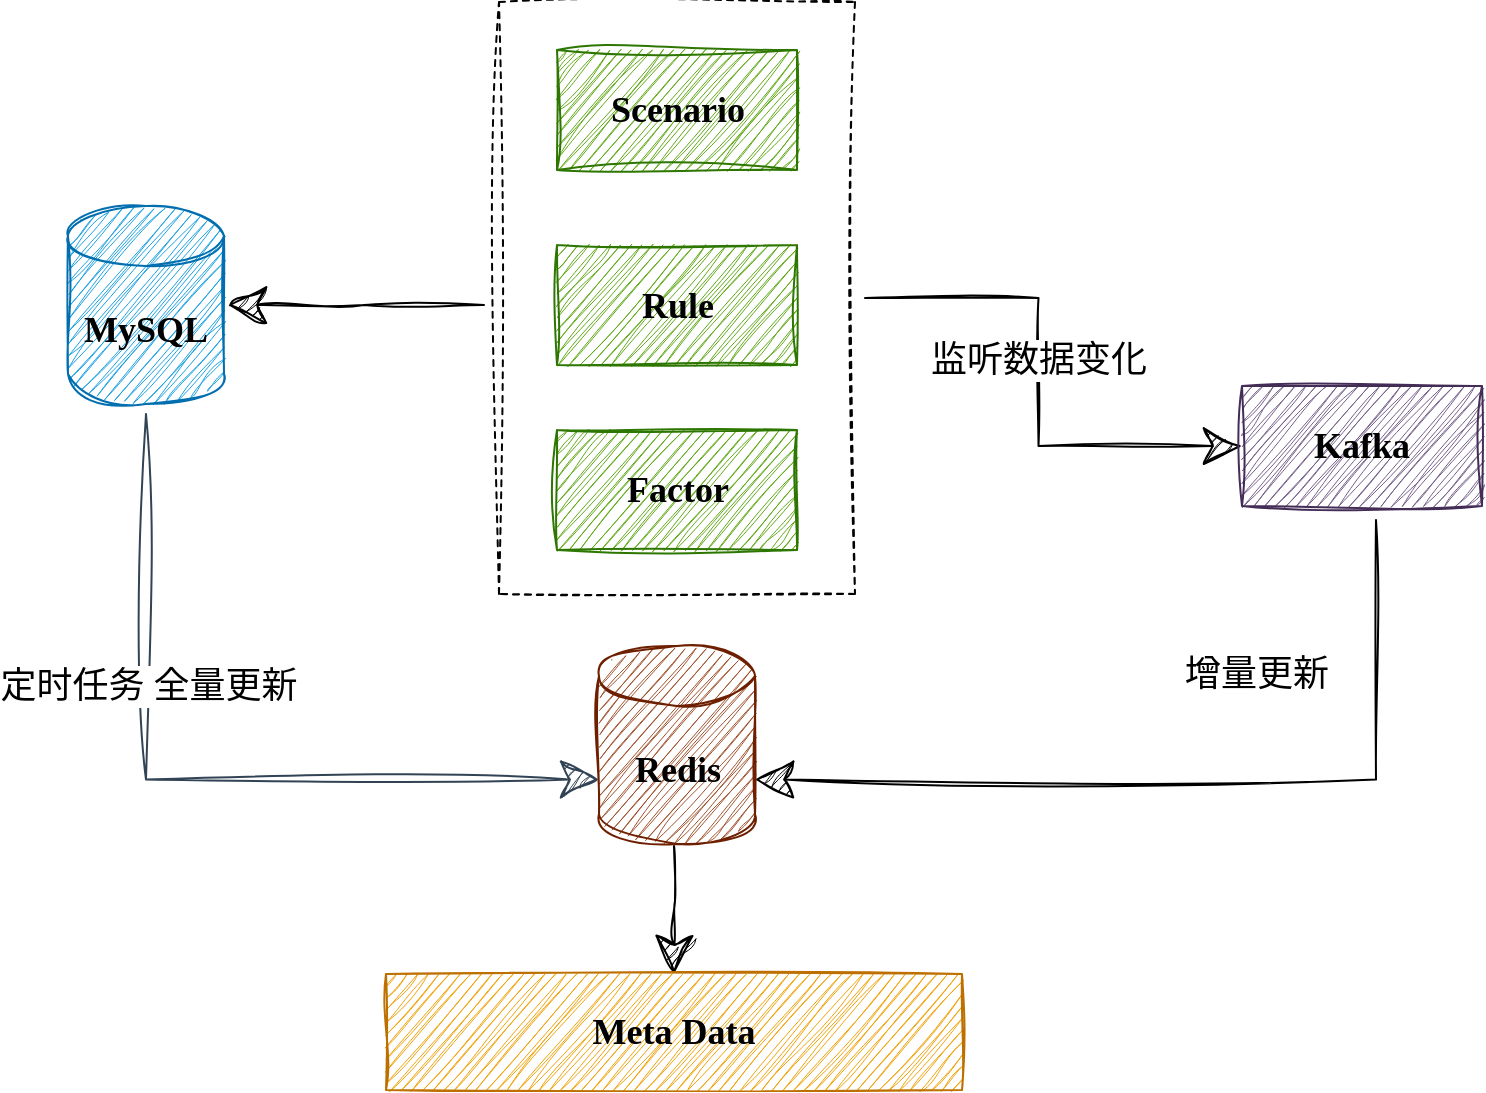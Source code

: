 <mxfile version="21.6.2" type="github">
  <diagram name="第 1 页" id="pgffrBQhj3Dr8tf497lY">
    <mxGraphModel dx="1314" dy="866" grid="0" gridSize="10" guides="1" tooltips="1" connect="1" arrows="1" fold="1" page="1" pageScale="1" pageWidth="1169" pageHeight="827" math="0" shadow="0">
      <root>
        <mxCell id="0" />
        <mxCell id="1" parent="0" />
        <mxCell id="PN6cfZ52iliSYV8CaT0O-18" value="" style="edgeStyle=orthogonalEdgeStyle;rounded=0;orthogonalLoop=1;jettySize=auto;html=1;targetPerimeterSpacing=10;shadow=0;sketch=1;curveFitting=1;jiggle=2;endSize=17;startSize=10;sourcePerimeterSpacing=5;entryX=0;entryY=0.5;entryDx=0;entryDy=0;" parent="1" source="PN6cfZ52iliSYV8CaT0O-15" target="PN6cfZ52iliSYV8CaT0O-19" edge="1">
          <mxGeometry relative="1" as="geometry">
            <mxPoint x="718.5" y="351" as="targetPoint" />
          </mxGeometry>
        </mxCell>
        <mxCell id="PN6cfZ52iliSYV8CaT0O-20" value="&lt;font face=&quot;Comic Sans MS&quot; style=&quot;font-size: 18px;&quot;&gt;监听数据变化&lt;/font&gt;" style="edgeLabel;html=1;align=center;verticalAlign=middle;resizable=0;points=[];" parent="PN6cfZ52iliSYV8CaT0O-18" vertex="1" connectable="0">
          <mxGeometry x="-0.11" y="-2" relative="1" as="geometry">
            <mxPoint x="1" as="offset" />
          </mxGeometry>
        </mxCell>
        <mxCell id="PN6cfZ52iliSYV8CaT0O-15" value="" style="rounded=0;whiteSpace=wrap;html=1;sketch=1;curveFitting=1;jiggle=2;dashed=1;" parent="1" vertex="1">
          <mxGeometry x="431.5" y="203" width="178" height="296" as="geometry" />
        </mxCell>
        <mxCell id="PN6cfZ52iliSYV8CaT0O-10" style="edgeStyle=orthogonalEdgeStyle;orthogonalLoop=1;jettySize=auto;html=1;entryX=0;entryY=0;entryDx=0;entryDy=66.75;sketch=1;curveFitting=1;jiggle=2;shadow=0;fillColor=#647687;strokeColor=#314354;rounded=0;jumpStyle=none;endSize=17;targetPerimeterSpacing=10;sourcePerimeterSpacing=5;startSize=10;entryPerimeter=0;" parent="1" source="PN6cfZ52iliSYV8CaT0O-1" target="e8vhyLytrQFMJwaXI61y-10" edge="1">
          <mxGeometry relative="1" as="geometry">
            <Array as="points">
              <mxPoint x="255" y="592" />
            </Array>
            <mxPoint x="395" y="591" as="targetPoint" />
          </mxGeometry>
        </mxCell>
        <mxCell id="PN6cfZ52iliSYV8CaT0O-11" value="&lt;font style=&quot;font-size: 18px;&quot;&gt;定时任务 全量更新&lt;/font&gt;" style="edgeLabel;html=1;align=center;verticalAlign=middle;resizable=0;points=[];fontFamily=Comic Sans MS;" parent="PN6cfZ52iliSYV8CaT0O-10" vertex="1" connectable="0">
          <mxGeometry x="-0.337" y="1" relative="1" as="geometry">
            <mxPoint as="offset" />
          </mxGeometry>
        </mxCell>
        <mxCell id="PN6cfZ52iliSYV8CaT0O-16" style="edgeStyle=orthogonalEdgeStyle;rounded=0;orthogonalLoop=1;jettySize=auto;html=1;sketch=1;curveFitting=1;jiggle=2;targetPerimeterSpacing=17;endSize=17;sourcePerimeterSpacing=2;startSize=17;endArrow=none;endFill=0;startArrow=classic;startFill=1;" parent="1" source="PN6cfZ52iliSYV8CaT0O-1" edge="1">
          <mxGeometry relative="1" as="geometry">
            <mxPoint x="424" y="354.5" as="targetPoint" />
          </mxGeometry>
        </mxCell>
        <mxCell id="PN6cfZ52iliSYV8CaT0O-1" value="&lt;h4&gt;&lt;font face=&quot;Comic Sans MS&quot; style=&quot;font-size: 18px;&quot; color=&quot;#000000&quot;&gt;MySQL&lt;/font&gt;&lt;/h4&gt;" style="shape=cylinder3;whiteSpace=wrap;html=1;boundedLbl=1;backgroundOutline=1;size=15;sketch=1;curveFitting=1;jiggle=2;shadow=0;fillColor=#1ba1e2;strokeColor=#006EAF;fontColor=#ffffff;" parent="1" vertex="1">
          <mxGeometry x="216" y="305" width="78" height="99" as="geometry" />
        </mxCell>
        <mxCell id="PN6cfZ52iliSYV8CaT0O-3" value="&lt;h4 style=&quot;border-color: var(--border-color);&quot;&gt;&lt;font style=&quot;border-color: var(--border-color); font-size: 18px;&quot; face=&quot;Comic Sans MS&quot; color=&quot;#000000&quot;&gt;Scenario&lt;/font&gt;&lt;/h4&gt;" style="rounded=0;whiteSpace=wrap;html=1;sketch=1;curveFitting=1;jiggle=2;glass=0;shadow=0;fillColor=#60a917;fontColor=#ffffff;strokeColor=#2D7600;" parent="1" vertex="1">
          <mxGeometry x="460.5" y="227" width="120" height="60" as="geometry" />
        </mxCell>
        <mxCell id="PN6cfZ52iliSYV8CaT0O-4" value="&lt;h4 style=&quot;border-color: var(--border-color);&quot;&gt;&lt;font style=&quot;border-color: var(--border-color); font-size: 18px;&quot; face=&quot;Comic Sans MS&quot; color=&quot;#000000&quot;&gt;Rule&lt;/font&gt;&lt;/h4&gt;" style="rounded=0;whiteSpace=wrap;html=1;sketch=1;curveFitting=1;jiggle=2;glass=0;shadow=0;fillColor=#60a917;fontColor=#ffffff;strokeColor=#2D7600;" parent="1" vertex="1">
          <mxGeometry x="460.5" y="324.5" width="120" height="60" as="geometry" />
        </mxCell>
        <mxCell id="PN6cfZ52iliSYV8CaT0O-5" value="&lt;h4 style=&quot;border-color: var(--border-color);&quot;&gt;&lt;font style=&quot;border-color: var(--border-color); font-size: 18px;&quot; face=&quot;Comic Sans MS&quot; color=&quot;#000000&quot;&gt;Factor&lt;/font&gt;&lt;/h4&gt;" style="rounded=0;whiteSpace=wrap;html=1;sketch=1;curveFitting=1;jiggle=2;glass=0;shadow=0;fillColor=#60a917;fontColor=#ffffff;strokeColor=#2D7600;" parent="1" vertex="1">
          <mxGeometry x="460.5" y="417" width="120" height="60" as="geometry" />
        </mxCell>
        <mxCell id="e8vhyLytrQFMJwaXI61y-8" style="edgeStyle=orthogonalEdgeStyle;rounded=0;orthogonalLoop=1;jettySize=auto;html=1;entryX=0.5;entryY=0;entryDx=0;entryDy=0;targetPerimeterSpacing=10;sketch=1;curveFitting=1;jiggle=2;endSize=17;sourcePerimeterSpacing=5;startSize=10;" edge="1" parent="1" target="e8vhyLytrQFMJwaXI61y-6">
          <mxGeometry relative="1" as="geometry">
            <mxPoint x="519" y="625" as="sourcePoint" />
          </mxGeometry>
        </mxCell>
        <mxCell id="e8vhyLytrQFMJwaXI61y-3" style="edgeStyle=orthogonalEdgeStyle;rounded=0;orthogonalLoop=1;jettySize=auto;html=1;targetPerimeterSpacing=4;sketch=1;curveFitting=1;jiggle=2;endSize=17;sourcePerimeterSpacing=7;startSize=10;entryX=1;entryY=0;entryDx=0;entryDy=66.75;entryPerimeter=0;" edge="1" parent="1" source="PN6cfZ52iliSYV8CaT0O-19" target="e8vhyLytrQFMJwaXI61y-10">
          <mxGeometry relative="1" as="geometry">
            <mxPoint x="643" y="591" as="targetPoint" />
            <Array as="points">
              <mxPoint x="870" y="592" />
            </Array>
          </mxGeometry>
        </mxCell>
        <mxCell id="e8vhyLytrQFMJwaXI61y-7" value="&lt;font style=&quot;font-size: 18px;&quot; face=&quot;Comic Sans MS&quot;&gt;增量更新&lt;/font&gt;" style="edgeLabel;html=1;align=center;verticalAlign=middle;resizable=0;points=[];" vertex="1" connectable="0" parent="e8vhyLytrQFMJwaXI61y-3">
          <mxGeometry x="0.405" y="5" relative="1" as="geometry">
            <mxPoint x="119" y="-58" as="offset" />
          </mxGeometry>
        </mxCell>
        <mxCell id="PN6cfZ52iliSYV8CaT0O-19" value="&lt;h4 style=&quot;border-color: var(--border-color);&quot;&gt;&lt;font style=&quot;border-color: var(--border-color); font-size: 18px;&quot; face=&quot;Comic Sans MS&quot; color=&quot;#000000&quot;&gt;Kafka&lt;/font&gt;&lt;/h4&gt;" style="rounded=0;whiteSpace=wrap;html=1;sketch=1;curveFitting=1;jiggle=2;glass=0;shadow=0;fillColor=#76608a;fontColor=#ffffff;strokeColor=#432D57;" parent="1" vertex="1">
          <mxGeometry x="803" y="395" width="120" height="60" as="geometry" />
        </mxCell>
        <mxCell id="e8vhyLytrQFMJwaXI61y-6" value="&lt;h4 style=&quot;border-color: var(--border-color);&quot;&gt;&lt;font style=&quot;border-color: var(--border-color); font-size: 18px;&quot; face=&quot;Comic Sans MS&quot; color=&quot;#000000&quot;&gt;Meta Data&lt;/font&gt;&lt;/h4&gt;" style="rounded=0;whiteSpace=wrap;html=1;sketch=1;curveFitting=1;jiggle=2;glass=0;shadow=0;fillColor=#f0a30a;strokeColor=#BD7000;fontColor=#000000;" vertex="1" parent="1">
          <mxGeometry x="375" y="689" width="288" height="58" as="geometry" />
        </mxCell>
        <mxCell id="e8vhyLytrQFMJwaXI61y-10" value="&lt;h4&gt;&lt;font face=&quot;Comic Sans MS&quot; style=&quot;font-size: 18px;&quot; color=&quot;#000000&quot;&gt;Redis&lt;/font&gt;&lt;/h4&gt;" style="shape=cylinder3;whiteSpace=wrap;html=1;boundedLbl=1;backgroundOutline=1;size=15;sketch=1;curveFitting=1;jiggle=2;shadow=0;fillColor=#a0522d;strokeColor=#6D1F00;fontColor=#ffffff;" vertex="1" parent="1">
          <mxGeometry x="481.5" y="525" width="78" height="99" as="geometry" />
        </mxCell>
      </root>
    </mxGraphModel>
  </diagram>
</mxfile>
